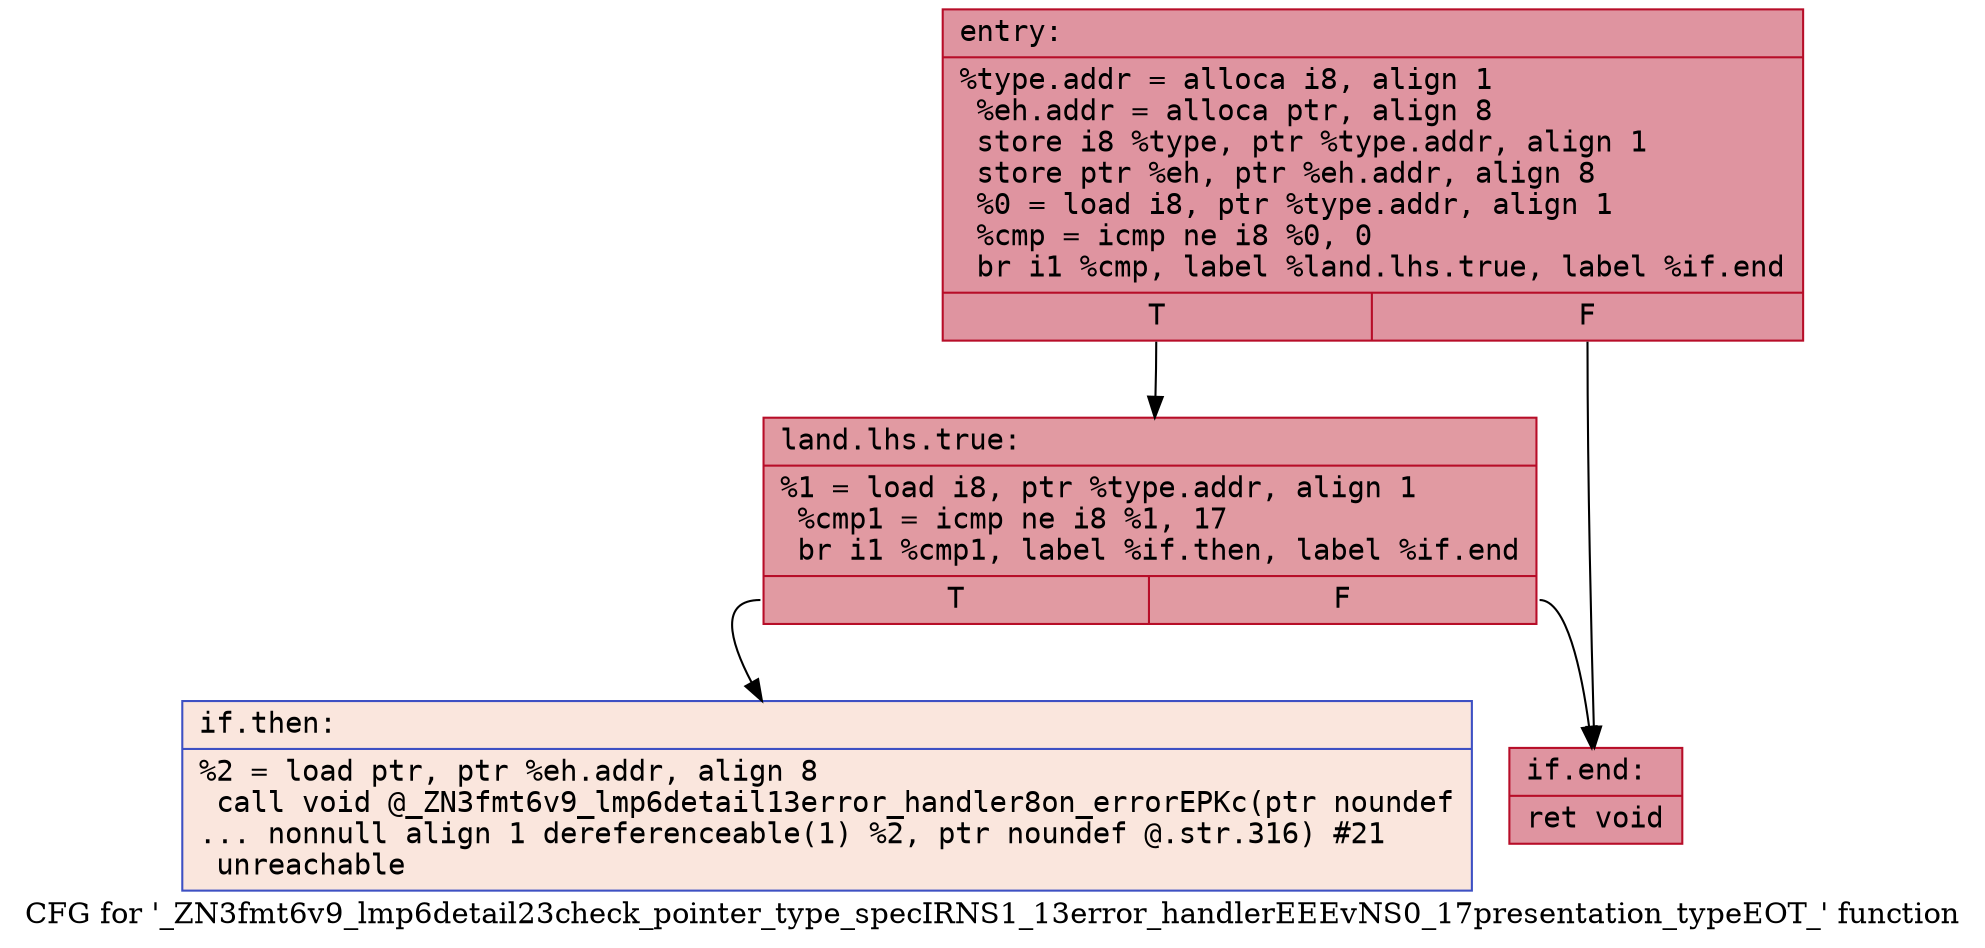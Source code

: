 digraph "CFG for '_ZN3fmt6v9_lmp6detail23check_pointer_type_specIRNS1_13error_handlerEEEvNS0_17presentation_typeEOT_' function" {
	label="CFG for '_ZN3fmt6v9_lmp6detail23check_pointer_type_specIRNS1_13error_handlerEEEvNS0_17presentation_typeEOT_' function";

	Node0x556bfea949b0 [shape=record,color="#b70d28ff", style=filled, fillcolor="#b70d2870" fontname="Courier",label="{entry:\l|  %type.addr = alloca i8, align 1\l  %eh.addr = alloca ptr, align 8\l  store i8 %type, ptr %type.addr, align 1\l  store ptr %eh, ptr %eh.addr, align 8\l  %0 = load i8, ptr %type.addr, align 1\l  %cmp = icmp ne i8 %0, 0\l  br i1 %cmp, label %land.lhs.true, label %if.end\l|{<s0>T|<s1>F}}"];
	Node0x556bfea949b0:s0 -> Node0x556bfea94d20[tooltip="entry -> land.lhs.true\nProbability 62.50%" ];
	Node0x556bfea949b0:s1 -> Node0x556bfea94da0[tooltip="entry -> if.end\nProbability 37.50%" ];
	Node0x556bfea94d20 [shape=record,color="#b70d28ff", style=filled, fillcolor="#bb1b2c70" fontname="Courier",label="{land.lhs.true:\l|  %1 = load i8, ptr %type.addr, align 1\l  %cmp1 = icmp ne i8 %1, 17\l  br i1 %cmp1, label %if.then, label %if.end\l|{<s0>T|<s1>F}}"];
	Node0x556bfea94d20:s0 -> Node0x556bfea94ff0[tooltip="land.lhs.true -> if.then\nProbability 0.00%" ];
	Node0x556bfea94d20:s1 -> Node0x556bfea94da0[tooltip="land.lhs.true -> if.end\nProbability 100.00%" ];
	Node0x556bfea94ff0 [shape=record,color="#3d50c3ff", style=filled, fillcolor="#f3c7b170" fontname="Courier",label="{if.then:\l|  %2 = load ptr, ptr %eh.addr, align 8\l  call void @_ZN3fmt6v9_lmp6detail13error_handler8on_errorEPKc(ptr noundef\l... nonnull align 1 dereferenceable(1) %2, ptr noundef @.str.316) #21\l  unreachable\l}"];
	Node0x556bfea94da0 [shape=record,color="#b70d28ff", style=filled, fillcolor="#b70d2870" fontname="Courier",label="{if.end:\l|  ret void\l}"];
}
